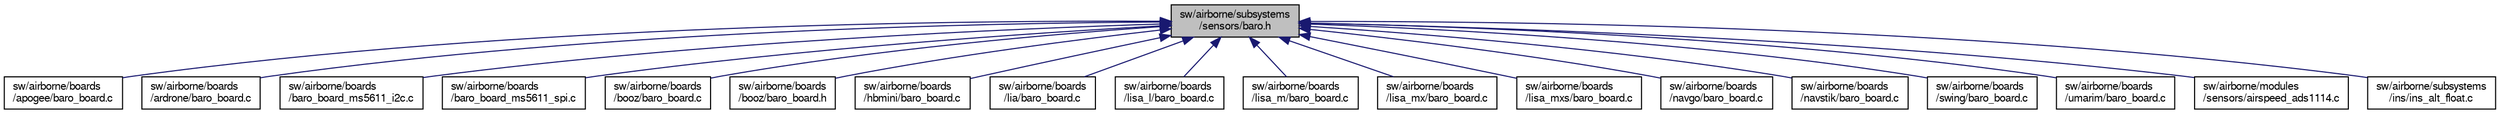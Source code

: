 digraph "sw/airborne/subsystems/sensors/baro.h"
{
  edge [fontname="FreeSans",fontsize="10",labelfontname="FreeSans",labelfontsize="10"];
  node [fontname="FreeSans",fontsize="10",shape=record];
  Node1 [label="sw/airborne/subsystems\l/sensors/baro.h",height=0.2,width=0.4,color="black", fillcolor="grey75", style="filled", fontcolor="black"];
  Node1 -> Node2 [dir="back",color="midnightblue",fontsize="10",style="solid",fontname="FreeSans"];
  Node2 [label="sw/airborne/boards\l/apogee/baro_board.c",height=0.2,width=0.4,color="black", fillcolor="white", style="filled",URL="$apogee_2baro__board_8c.html",tooltip="integrated barometer for Apogee boards (mpl3115) "];
  Node1 -> Node3 [dir="back",color="midnightblue",fontsize="10",style="solid",fontname="FreeSans"];
  Node3 [label="sw/airborne/boards\l/ardrone/baro_board.c",height=0.2,width=0.4,color="black", fillcolor="white", style="filled",URL="$ardrone_2baro__board_8c.html",tooltip="Paparazzi AR Drone 2 Baro Sensor implementation:. "];
  Node1 -> Node4 [dir="back",color="midnightblue",fontsize="10",style="solid",fontname="FreeSans"];
  Node4 [label="sw/airborne/boards\l/baro_board_ms5611_i2c.c",height=0.2,width=0.4,color="black", fillcolor="white", style="filled",URL="$baro__board__ms5611__i2c_8c.html",tooltip="Driver for onboard MS5611 baro via I2C. "];
  Node1 -> Node5 [dir="back",color="midnightblue",fontsize="10",style="solid",fontname="FreeSans"];
  Node5 [label="sw/airborne/boards\l/baro_board_ms5611_spi.c",height=0.2,width=0.4,color="black", fillcolor="white", style="filled",URL="$baro__board__ms5611__spi_8c.html",tooltip="Driver for onboard MS5611 baro via SPI. "];
  Node1 -> Node6 [dir="back",color="midnightblue",fontsize="10",style="solid",fontname="FreeSans"];
  Node6 [label="sw/airborne/boards\l/booz/baro_board.c",height=0.2,width=0.4,color="black", fillcolor="white", style="filled",URL="$booz_2baro__board_8c.html"];
  Node1 -> Node7 [dir="back",color="midnightblue",fontsize="10",style="solid",fontname="FreeSans"];
  Node7 [label="sw/airborne/boards\l/booz/baro_board.h",height=0.2,width=0.4,color="black", fillcolor="white", style="filled",URL="$booz_2baro__board_8h.html"];
  Node1 -> Node8 [dir="back",color="midnightblue",fontsize="10",style="solid",fontname="FreeSans"];
  Node8 [label="sw/airborne/boards\l/hbmini/baro_board.c",height=0.2,width=0.4,color="black", fillcolor="white", style="filled",URL="$hbmini_2baro__board_8c.html",tooltip="Baro board interface for Bosch BMP085 on HBmini I2C1 with EOC check. "];
  Node1 -> Node9 [dir="back",color="midnightblue",fontsize="10",style="solid",fontname="FreeSans"];
  Node9 [label="sw/airborne/boards\l/lia/baro_board.c",height=0.2,width=0.4,color="black", fillcolor="white", style="filled",URL="$lia_2baro__board_8c.html"];
  Node1 -> Node10 [dir="back",color="midnightblue",fontsize="10",style="solid",fontname="FreeSans"];
  Node10 [label="sw/airborne/boards\l/lisa_l/baro_board.c",height=0.2,width=0.4,color="black", fillcolor="white", style="filled",URL="$lisa__l_2baro__board_8c.html"];
  Node1 -> Node11 [dir="back",color="midnightblue",fontsize="10",style="solid",fontname="FreeSans"];
  Node11 [label="sw/airborne/boards\l/lisa_m/baro_board.c",height=0.2,width=0.4,color="black", fillcolor="white", style="filled",URL="$lisa__m_2baro__board_8c.html",tooltip="Baro board interface for Bosch BMP085 on LisaM I2C2 with EOC check. "];
  Node1 -> Node12 [dir="back",color="midnightblue",fontsize="10",style="solid",fontname="FreeSans"];
  Node12 [label="sw/airborne/boards\l/lisa_mx/baro_board.c",height=0.2,width=0.4,color="black", fillcolor="white", style="filled",URL="$lisa__mx_2baro__board_8c.html"];
  Node1 -> Node13 [dir="back",color="midnightblue",fontsize="10",style="solid",fontname="FreeSans"];
  Node13 [label="sw/airborne/boards\l/lisa_mxs/baro_board.c",height=0.2,width=0.4,color="black", fillcolor="white", style="filled",URL="$lisa__mxs_2baro__board_8c.html"];
  Node1 -> Node14 [dir="back",color="midnightblue",fontsize="10",style="solid",fontname="FreeSans"];
  Node14 [label="sw/airborne/boards\l/navgo/baro_board.c",height=0.2,width=0.4,color="black", fillcolor="white", style="filled",URL="$navgo_2baro__board_8c.html"];
  Node1 -> Node15 [dir="back",color="midnightblue",fontsize="10",style="solid",fontname="FreeSans"];
  Node15 [label="sw/airborne/boards\l/navstik/baro_board.c",height=0.2,width=0.4,color="black", fillcolor="white", style="filled",URL="$navstik_2baro__board_8c.html",tooltip="Baro board interface for Bosch BMP185 on Navstik I2C3 without EOC check. "];
  Node1 -> Node16 [dir="back",color="midnightblue",fontsize="10",style="solid",fontname="FreeSans"];
  Node16 [label="sw/airborne/boards\l/swing/baro_board.c",height=0.2,width=0.4,color="black", fillcolor="white", style="filled",URL="$swing_2baro__board_8c.html",tooltip="Paparazzi Swing Baro Sensor implementation. "];
  Node1 -> Node17 [dir="back",color="midnightblue",fontsize="10",style="solid",fontname="FreeSans"];
  Node17 [label="sw/airborne/boards\l/umarim/baro_board.c",height=0.2,width=0.4,color="black", fillcolor="white", style="filled",URL="$umarim_2baro__board_8c.html"];
  Node1 -> Node18 [dir="back",color="midnightblue",fontsize="10",style="solid",fontname="FreeSans"];
  Node18 [label="sw/airborne/modules\l/sensors/airspeed_ads1114.c",height=0.2,width=0.4,color="black", fillcolor="white", style="filled",URL="$airspeed__ads1114_8c.html"];
  Node1 -> Node19 [dir="back",color="midnightblue",fontsize="10",style="solid",fontname="FreeSans"];
  Node19 [label="sw/airborne/subsystems\l/ins/ins_alt_float.c",height=0.2,width=0.4,color="black", fillcolor="white", style="filled",URL="$ins__alt__float_8c.html",tooltip="Filters altitude and climb rate for fixedwings. "];
}
